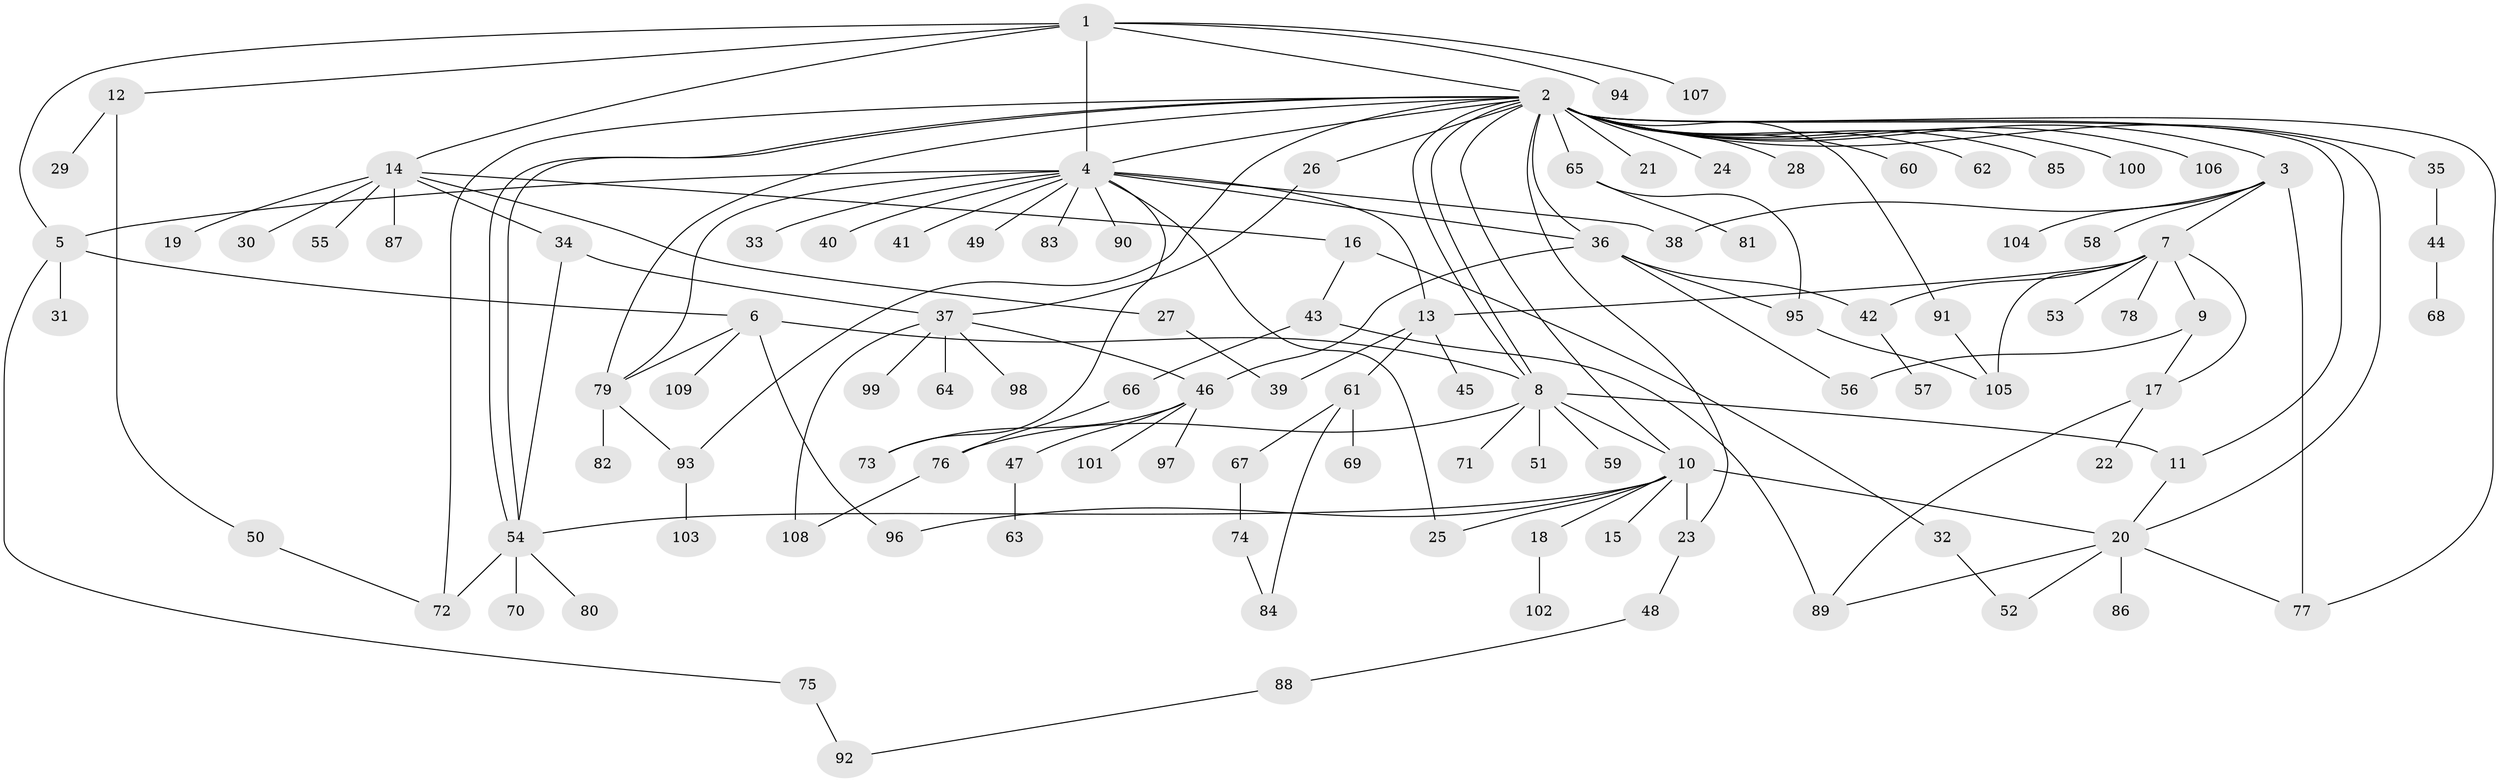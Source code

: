 // Generated by graph-tools (version 1.1) at 2025/47/03/09/25 04:47:42]
// undirected, 109 vertices, 149 edges
graph export_dot {
graph [start="1"]
  node [color=gray90,style=filled];
  1;
  2;
  3;
  4;
  5;
  6;
  7;
  8;
  9;
  10;
  11;
  12;
  13;
  14;
  15;
  16;
  17;
  18;
  19;
  20;
  21;
  22;
  23;
  24;
  25;
  26;
  27;
  28;
  29;
  30;
  31;
  32;
  33;
  34;
  35;
  36;
  37;
  38;
  39;
  40;
  41;
  42;
  43;
  44;
  45;
  46;
  47;
  48;
  49;
  50;
  51;
  52;
  53;
  54;
  55;
  56;
  57;
  58;
  59;
  60;
  61;
  62;
  63;
  64;
  65;
  66;
  67;
  68;
  69;
  70;
  71;
  72;
  73;
  74;
  75;
  76;
  77;
  78;
  79;
  80;
  81;
  82;
  83;
  84;
  85;
  86;
  87;
  88;
  89;
  90;
  91;
  92;
  93;
  94;
  95;
  96;
  97;
  98;
  99;
  100;
  101;
  102;
  103;
  104;
  105;
  106;
  107;
  108;
  109;
  1 -- 2;
  1 -- 4;
  1 -- 5;
  1 -- 12;
  1 -- 14;
  1 -- 94;
  1 -- 107;
  2 -- 3;
  2 -- 4;
  2 -- 8;
  2 -- 8;
  2 -- 10;
  2 -- 11;
  2 -- 20;
  2 -- 21;
  2 -- 23;
  2 -- 24;
  2 -- 26;
  2 -- 28;
  2 -- 35;
  2 -- 36;
  2 -- 54;
  2 -- 54;
  2 -- 60;
  2 -- 62;
  2 -- 65;
  2 -- 72;
  2 -- 77;
  2 -- 79;
  2 -- 85;
  2 -- 91;
  2 -- 93;
  2 -- 100;
  2 -- 106;
  3 -- 7;
  3 -- 38;
  3 -- 58;
  3 -- 77;
  3 -- 104;
  4 -- 5;
  4 -- 13;
  4 -- 25;
  4 -- 33;
  4 -- 36;
  4 -- 38;
  4 -- 40;
  4 -- 41;
  4 -- 49;
  4 -- 73;
  4 -- 79;
  4 -- 83;
  4 -- 90;
  5 -- 6;
  5 -- 31;
  5 -- 75;
  6 -- 8;
  6 -- 79;
  6 -- 96;
  6 -- 109;
  7 -- 9;
  7 -- 13;
  7 -- 17;
  7 -- 42;
  7 -- 53;
  7 -- 78;
  7 -- 105;
  8 -- 10;
  8 -- 11;
  8 -- 51;
  8 -- 59;
  8 -- 71;
  8 -- 76;
  9 -- 17;
  9 -- 56;
  10 -- 15;
  10 -- 18;
  10 -- 20;
  10 -- 23;
  10 -- 25;
  10 -- 54;
  10 -- 96;
  11 -- 20;
  12 -- 29;
  12 -- 50;
  13 -- 39;
  13 -- 45;
  13 -- 61;
  14 -- 16;
  14 -- 19;
  14 -- 27;
  14 -- 30;
  14 -- 34;
  14 -- 55;
  14 -- 87;
  16 -- 32;
  16 -- 43;
  17 -- 22;
  17 -- 89;
  18 -- 102;
  20 -- 52;
  20 -- 77;
  20 -- 86;
  20 -- 89;
  23 -- 48;
  26 -- 37;
  27 -- 39;
  32 -- 52;
  34 -- 37;
  34 -- 54;
  35 -- 44;
  36 -- 42;
  36 -- 46;
  36 -- 56;
  36 -- 95;
  37 -- 46;
  37 -- 64;
  37 -- 98;
  37 -- 99;
  37 -- 108;
  42 -- 57;
  43 -- 66;
  43 -- 89;
  44 -- 68;
  46 -- 47;
  46 -- 73;
  46 -- 97;
  46 -- 101;
  47 -- 63;
  48 -- 88;
  50 -- 72;
  54 -- 70;
  54 -- 72;
  54 -- 80;
  61 -- 67;
  61 -- 69;
  61 -- 84;
  65 -- 81;
  65 -- 95;
  66 -- 76;
  67 -- 74;
  74 -- 84;
  75 -- 92;
  76 -- 108;
  79 -- 82;
  79 -- 93;
  88 -- 92;
  91 -- 105;
  93 -- 103;
  95 -- 105;
}
